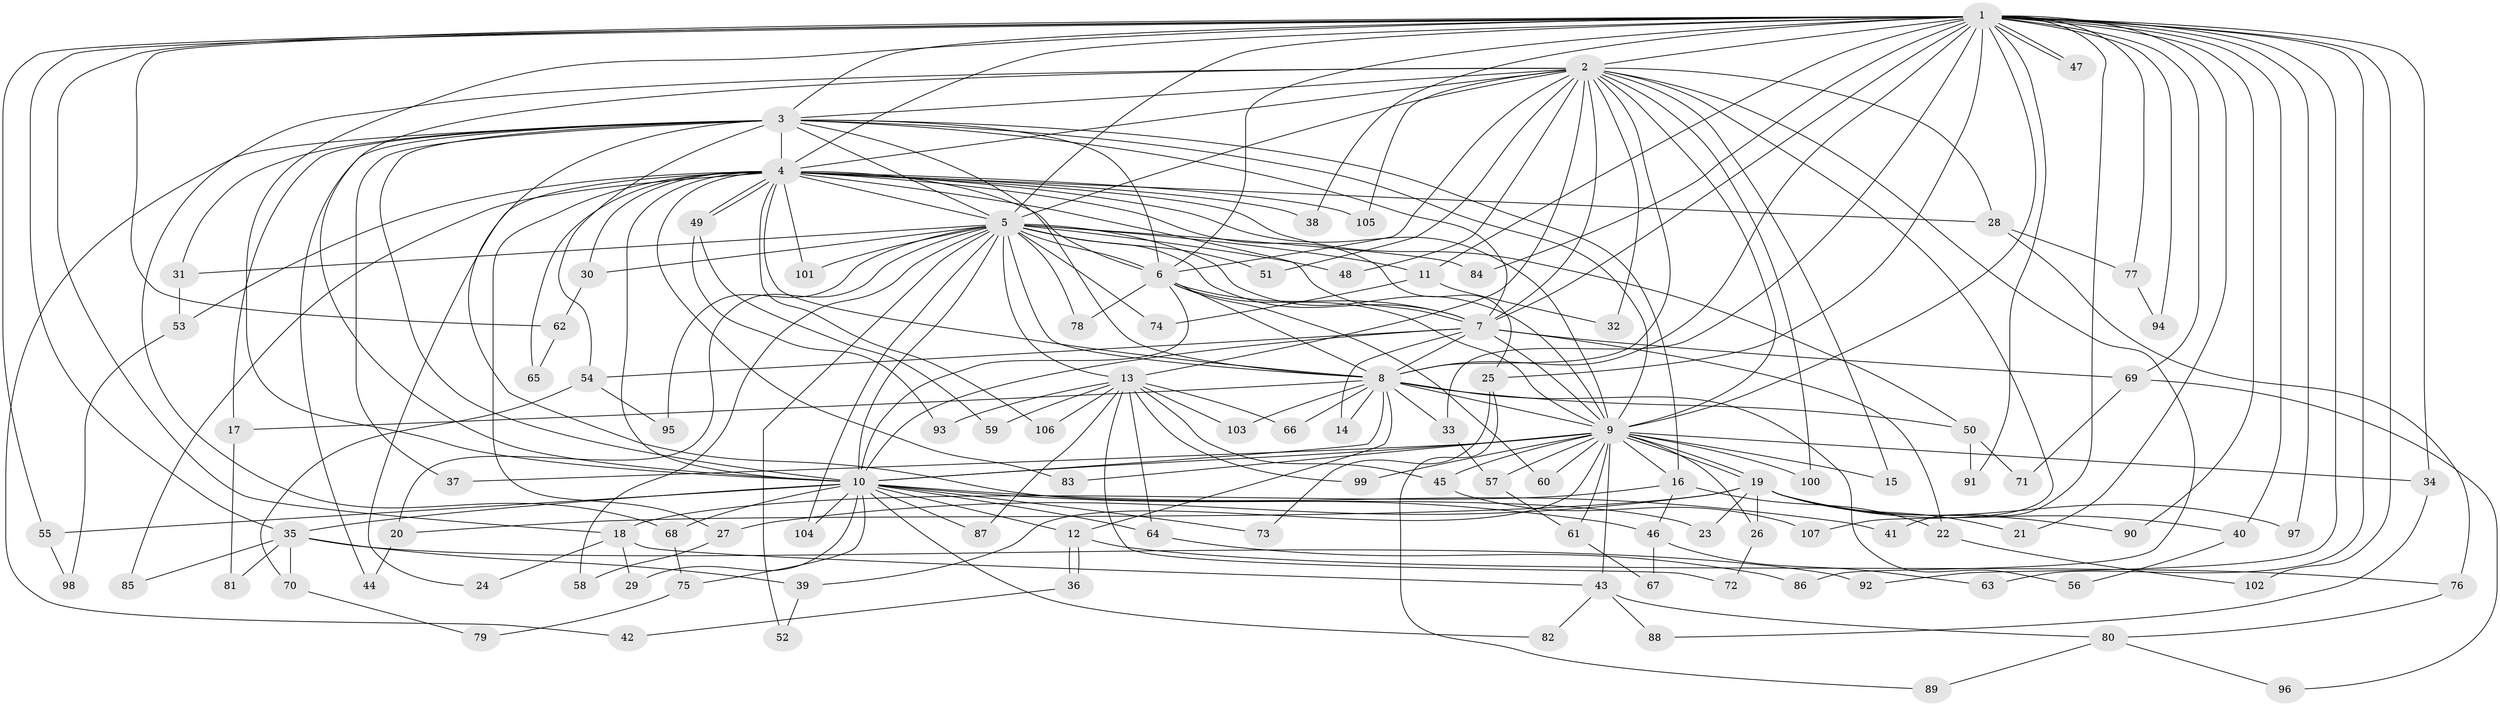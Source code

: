 // Generated by graph-tools (version 1.1) at 2025/13/03/09/25 04:13:52]
// undirected, 107 vertices, 239 edges
graph export_dot {
graph [start="1"]
  node [color=gray90,style=filled];
  1;
  2;
  3;
  4;
  5;
  6;
  7;
  8;
  9;
  10;
  11;
  12;
  13;
  14;
  15;
  16;
  17;
  18;
  19;
  20;
  21;
  22;
  23;
  24;
  25;
  26;
  27;
  28;
  29;
  30;
  31;
  32;
  33;
  34;
  35;
  36;
  37;
  38;
  39;
  40;
  41;
  42;
  43;
  44;
  45;
  46;
  47;
  48;
  49;
  50;
  51;
  52;
  53;
  54;
  55;
  56;
  57;
  58;
  59;
  60;
  61;
  62;
  63;
  64;
  65;
  66;
  67;
  68;
  69;
  70;
  71;
  72;
  73;
  74;
  75;
  76;
  77;
  78;
  79;
  80;
  81;
  82;
  83;
  84;
  85;
  86;
  87;
  88;
  89;
  90;
  91;
  92;
  93;
  94;
  95;
  96;
  97;
  98;
  99;
  100;
  101;
  102;
  103;
  104;
  105;
  106;
  107;
  1 -- 2;
  1 -- 3;
  1 -- 4;
  1 -- 5;
  1 -- 6;
  1 -- 7;
  1 -- 8;
  1 -- 9;
  1 -- 10;
  1 -- 11;
  1 -- 18;
  1 -- 21;
  1 -- 25;
  1 -- 33;
  1 -- 34;
  1 -- 35;
  1 -- 38;
  1 -- 40;
  1 -- 41;
  1 -- 47;
  1 -- 47;
  1 -- 55;
  1 -- 62;
  1 -- 63;
  1 -- 69;
  1 -- 77;
  1 -- 84;
  1 -- 90;
  1 -- 91;
  1 -- 92;
  1 -- 94;
  1 -- 97;
  1 -- 102;
  2 -- 3;
  2 -- 4;
  2 -- 5;
  2 -- 6;
  2 -- 7;
  2 -- 8;
  2 -- 9;
  2 -- 10;
  2 -- 13;
  2 -- 15;
  2 -- 28;
  2 -- 32;
  2 -- 48;
  2 -- 51;
  2 -- 68;
  2 -- 86;
  2 -- 100;
  2 -- 105;
  2 -- 107;
  3 -- 4;
  3 -- 5;
  3 -- 6;
  3 -- 7;
  3 -- 8;
  3 -- 9;
  3 -- 10;
  3 -- 16;
  3 -- 17;
  3 -- 23;
  3 -- 31;
  3 -- 37;
  3 -- 42;
  3 -- 44;
  3 -- 54;
  4 -- 5;
  4 -- 6;
  4 -- 7;
  4 -- 8;
  4 -- 9;
  4 -- 10;
  4 -- 24;
  4 -- 25;
  4 -- 27;
  4 -- 28;
  4 -- 30;
  4 -- 38;
  4 -- 49;
  4 -- 49;
  4 -- 50;
  4 -- 53;
  4 -- 65;
  4 -- 83;
  4 -- 85;
  4 -- 101;
  4 -- 105;
  4 -- 106;
  5 -- 6;
  5 -- 7;
  5 -- 8;
  5 -- 9;
  5 -- 10;
  5 -- 11;
  5 -- 13;
  5 -- 20;
  5 -- 30;
  5 -- 31;
  5 -- 48;
  5 -- 51;
  5 -- 52;
  5 -- 58;
  5 -- 74;
  5 -- 78;
  5 -- 84;
  5 -- 95;
  5 -- 101;
  5 -- 104;
  6 -- 7;
  6 -- 8;
  6 -- 9;
  6 -- 10;
  6 -- 60;
  6 -- 78;
  7 -- 8;
  7 -- 9;
  7 -- 10;
  7 -- 14;
  7 -- 22;
  7 -- 54;
  7 -- 69;
  8 -- 9;
  8 -- 10;
  8 -- 12;
  8 -- 14;
  8 -- 17;
  8 -- 33;
  8 -- 50;
  8 -- 56;
  8 -- 66;
  8 -- 103;
  9 -- 10;
  9 -- 15;
  9 -- 16;
  9 -- 19;
  9 -- 19;
  9 -- 26;
  9 -- 34;
  9 -- 37;
  9 -- 39;
  9 -- 43;
  9 -- 45;
  9 -- 57;
  9 -- 60;
  9 -- 61;
  9 -- 83;
  9 -- 99;
  9 -- 100;
  10 -- 12;
  10 -- 29;
  10 -- 35;
  10 -- 41;
  10 -- 46;
  10 -- 55;
  10 -- 64;
  10 -- 68;
  10 -- 73;
  10 -- 75;
  10 -- 82;
  10 -- 87;
  10 -- 104;
  11 -- 32;
  11 -- 74;
  12 -- 36;
  12 -- 36;
  12 -- 76;
  13 -- 45;
  13 -- 59;
  13 -- 64;
  13 -- 66;
  13 -- 72;
  13 -- 87;
  13 -- 93;
  13 -- 99;
  13 -- 103;
  13 -- 106;
  16 -- 18;
  16 -- 22;
  16 -- 46;
  17 -- 81;
  18 -- 24;
  18 -- 29;
  18 -- 43;
  19 -- 20;
  19 -- 21;
  19 -- 23;
  19 -- 26;
  19 -- 27;
  19 -- 40;
  19 -- 90;
  19 -- 97;
  20 -- 44;
  22 -- 102;
  25 -- 73;
  25 -- 89;
  26 -- 72;
  27 -- 58;
  28 -- 76;
  28 -- 77;
  30 -- 62;
  31 -- 53;
  33 -- 57;
  34 -- 88;
  35 -- 39;
  35 -- 70;
  35 -- 81;
  35 -- 85;
  35 -- 92;
  36 -- 42;
  39 -- 52;
  40 -- 56;
  43 -- 80;
  43 -- 82;
  43 -- 88;
  45 -- 107;
  46 -- 63;
  46 -- 67;
  49 -- 59;
  49 -- 93;
  50 -- 71;
  50 -- 91;
  53 -- 98;
  54 -- 70;
  54 -- 95;
  55 -- 98;
  57 -- 61;
  61 -- 67;
  62 -- 65;
  64 -- 86;
  68 -- 75;
  69 -- 71;
  69 -- 96;
  70 -- 79;
  75 -- 79;
  76 -- 80;
  77 -- 94;
  80 -- 89;
  80 -- 96;
}
